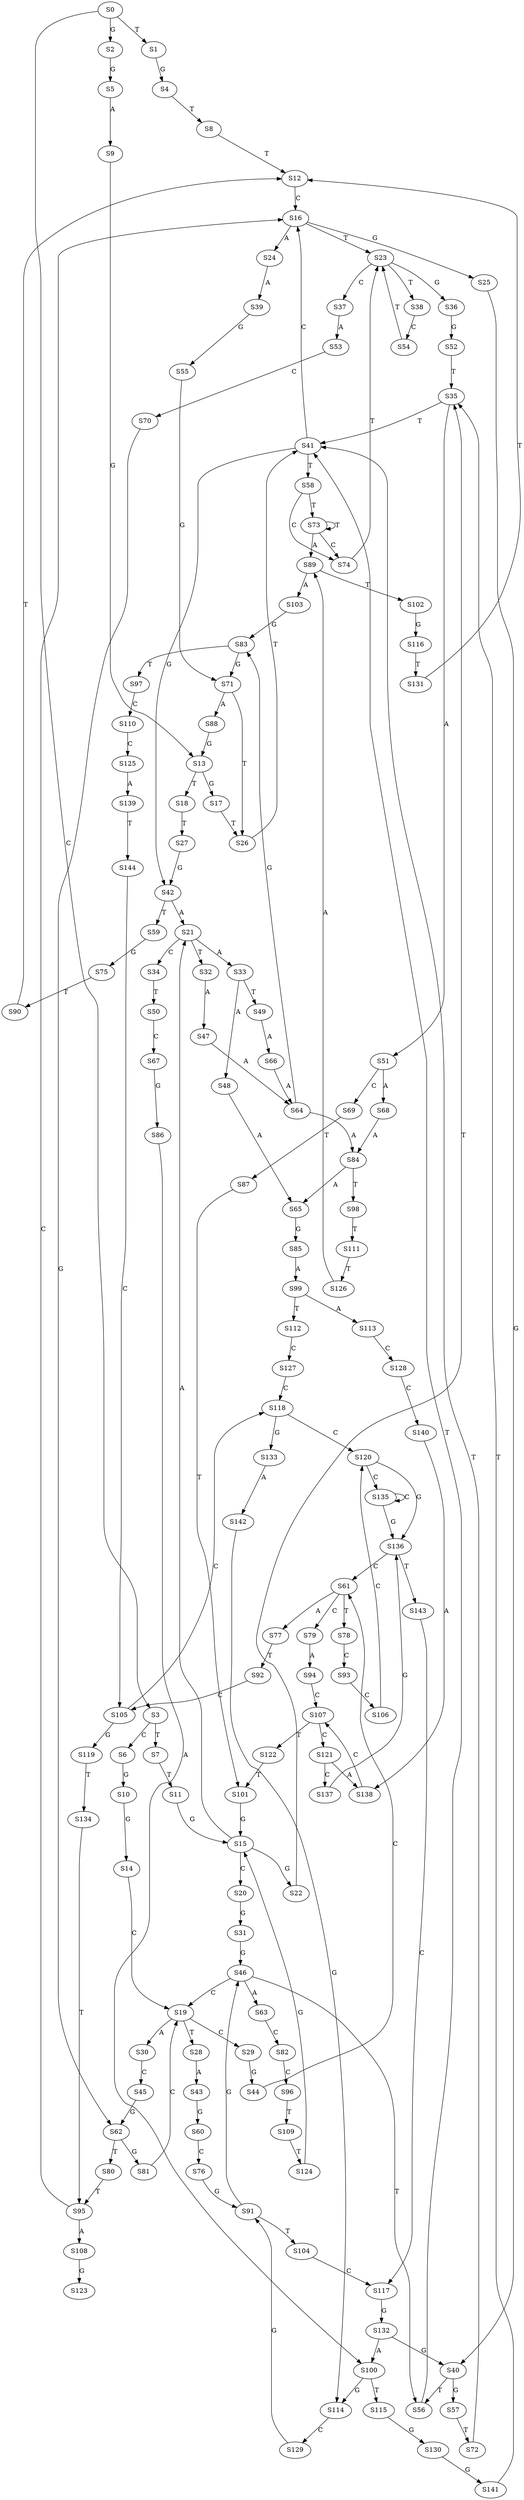 strict digraph  {
	S0 -> S1 [ label = T ];
	S0 -> S2 [ label = G ];
	S0 -> S3 [ label = C ];
	S1 -> S4 [ label = G ];
	S2 -> S5 [ label = G ];
	S3 -> S6 [ label = C ];
	S3 -> S7 [ label = T ];
	S4 -> S8 [ label = T ];
	S5 -> S9 [ label = A ];
	S6 -> S10 [ label = G ];
	S7 -> S11 [ label = T ];
	S8 -> S12 [ label = T ];
	S9 -> S13 [ label = G ];
	S10 -> S14 [ label = G ];
	S11 -> S15 [ label = G ];
	S12 -> S16 [ label = C ];
	S13 -> S17 [ label = G ];
	S13 -> S18 [ label = T ];
	S14 -> S19 [ label = C ];
	S15 -> S20 [ label = C ];
	S15 -> S21 [ label = A ];
	S15 -> S22 [ label = G ];
	S16 -> S23 [ label = T ];
	S16 -> S24 [ label = A ];
	S16 -> S25 [ label = G ];
	S17 -> S26 [ label = T ];
	S18 -> S27 [ label = T ];
	S19 -> S28 [ label = T ];
	S19 -> S29 [ label = C ];
	S19 -> S30 [ label = A ];
	S20 -> S31 [ label = G ];
	S21 -> S32 [ label = T ];
	S21 -> S33 [ label = A ];
	S21 -> S34 [ label = C ];
	S22 -> S35 [ label = T ];
	S23 -> S36 [ label = G ];
	S23 -> S37 [ label = C ];
	S23 -> S38 [ label = T ];
	S24 -> S39 [ label = A ];
	S25 -> S40 [ label = G ];
	S26 -> S41 [ label = T ];
	S27 -> S42 [ label = G ];
	S28 -> S43 [ label = A ];
	S29 -> S44 [ label = G ];
	S30 -> S45 [ label = C ];
	S31 -> S46 [ label = G ];
	S32 -> S47 [ label = A ];
	S33 -> S48 [ label = A ];
	S33 -> S49 [ label = T ];
	S34 -> S50 [ label = T ];
	S35 -> S41 [ label = T ];
	S35 -> S51 [ label = A ];
	S36 -> S52 [ label = G ];
	S37 -> S53 [ label = A ];
	S38 -> S54 [ label = C ];
	S39 -> S55 [ label = G ];
	S40 -> S56 [ label = T ];
	S40 -> S57 [ label = G ];
	S41 -> S58 [ label = T ];
	S41 -> S16 [ label = C ];
	S41 -> S42 [ label = G ];
	S42 -> S59 [ label = T ];
	S42 -> S21 [ label = A ];
	S43 -> S60 [ label = G ];
	S44 -> S61 [ label = C ];
	S45 -> S62 [ label = G ];
	S46 -> S56 [ label = T ];
	S46 -> S19 [ label = C ];
	S46 -> S63 [ label = A ];
	S47 -> S64 [ label = A ];
	S48 -> S65 [ label = A ];
	S49 -> S66 [ label = A ];
	S50 -> S67 [ label = C ];
	S51 -> S68 [ label = A ];
	S51 -> S69 [ label = C ];
	S52 -> S35 [ label = T ];
	S53 -> S70 [ label = C ];
	S54 -> S23 [ label = T ];
	S55 -> S71 [ label = G ];
	S56 -> S41 [ label = T ];
	S57 -> S72 [ label = T ];
	S58 -> S73 [ label = T ];
	S58 -> S74 [ label = C ];
	S59 -> S75 [ label = G ];
	S60 -> S76 [ label = C ];
	S61 -> S77 [ label = A ];
	S61 -> S78 [ label = T ];
	S61 -> S79 [ label = C ];
	S62 -> S80 [ label = T ];
	S62 -> S81 [ label = G ];
	S63 -> S82 [ label = C ];
	S64 -> S83 [ label = G ];
	S64 -> S84 [ label = A ];
	S65 -> S85 [ label = G ];
	S66 -> S64 [ label = A ];
	S67 -> S86 [ label = G ];
	S68 -> S84 [ label = A ];
	S69 -> S87 [ label = T ];
	S70 -> S62 [ label = G ];
	S71 -> S26 [ label = T ];
	S71 -> S88 [ label = A ];
	S72 -> S41 [ label = T ];
	S73 -> S74 [ label = C ];
	S73 -> S73 [ label = T ];
	S73 -> S89 [ label = A ];
	S74 -> S23 [ label = T ];
	S75 -> S90 [ label = T ];
	S76 -> S91 [ label = G ];
	S77 -> S92 [ label = T ];
	S78 -> S93 [ label = C ];
	S79 -> S94 [ label = A ];
	S80 -> S95 [ label = T ];
	S81 -> S19 [ label = C ];
	S82 -> S96 [ label = C ];
	S83 -> S71 [ label = G ];
	S83 -> S97 [ label = T ];
	S84 -> S98 [ label = T ];
	S84 -> S65 [ label = A ];
	S85 -> S99 [ label = A ];
	S86 -> S100 [ label = A ];
	S87 -> S101 [ label = T ];
	S88 -> S13 [ label = G ];
	S89 -> S102 [ label = T ];
	S89 -> S103 [ label = A ];
	S90 -> S12 [ label = T ];
	S91 -> S46 [ label = G ];
	S91 -> S104 [ label = T ];
	S92 -> S105 [ label = C ];
	S93 -> S106 [ label = C ];
	S94 -> S107 [ label = C ];
	S95 -> S16 [ label = C ];
	S95 -> S108 [ label = A ];
	S96 -> S109 [ label = T ];
	S97 -> S110 [ label = C ];
	S98 -> S111 [ label = T ];
	S99 -> S112 [ label = T ];
	S99 -> S113 [ label = A ];
	S100 -> S114 [ label = G ];
	S100 -> S115 [ label = T ];
	S101 -> S15 [ label = G ];
	S102 -> S116 [ label = G ];
	S103 -> S83 [ label = G ];
	S104 -> S117 [ label = C ];
	S105 -> S118 [ label = C ];
	S105 -> S119 [ label = G ];
	S106 -> S120 [ label = C ];
	S107 -> S121 [ label = C ];
	S107 -> S122 [ label = T ];
	S108 -> S123 [ label = G ];
	S109 -> S124 [ label = T ];
	S110 -> S125 [ label = C ];
	S111 -> S126 [ label = T ];
	S112 -> S127 [ label = C ];
	S113 -> S128 [ label = C ];
	S114 -> S129 [ label = C ];
	S115 -> S130 [ label = G ];
	S116 -> S131 [ label = T ];
	S117 -> S132 [ label = G ];
	S118 -> S120 [ label = C ];
	S118 -> S133 [ label = G ];
	S119 -> S134 [ label = T ];
	S120 -> S135 [ label = C ];
	S120 -> S136 [ label = G ];
	S121 -> S137 [ label = C ];
	S121 -> S138 [ label = A ];
	S122 -> S101 [ label = T ];
	S124 -> S15 [ label = G ];
	S125 -> S139 [ label = A ];
	S126 -> S89 [ label = A ];
	S127 -> S118 [ label = C ];
	S128 -> S140 [ label = C ];
	S129 -> S91 [ label = G ];
	S130 -> S141 [ label = G ];
	S131 -> S12 [ label = T ];
	S132 -> S40 [ label = G ];
	S132 -> S100 [ label = A ];
	S133 -> S142 [ label = A ];
	S134 -> S95 [ label = T ];
	S135 -> S136 [ label = G ];
	S135 -> S135 [ label = C ];
	S136 -> S143 [ label = T ];
	S136 -> S61 [ label = C ];
	S137 -> S136 [ label = G ];
	S138 -> S107 [ label = C ];
	S139 -> S144 [ label = T ];
	S140 -> S138 [ label = A ];
	S141 -> S35 [ label = T ];
	S142 -> S114 [ label = G ];
	S143 -> S117 [ label = C ];
	S144 -> S105 [ label = C ];
}
